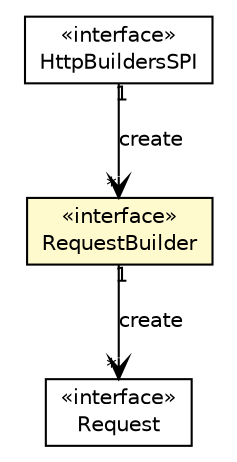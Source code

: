 #!/usr/local/bin/dot
#
# Class diagram 
# Generated by UMLGraph version R5_6-24-gf6e263 (http://www.umlgraph.org/)
#

digraph G {
	edge [fontname="Helvetica",fontsize=10,labelfontname="Helvetica",labelfontsize=10];
	node [fontname="Helvetica",fontsize=10,shape=plaintext];
	nodesep=0.25;
	ranksep=0.5;
	// io.werval.api.http.Request
	c20830 [label=<<table title="io.werval.api.http.Request" border="0" cellborder="1" cellspacing="0" cellpadding="2" port="p" href="../../api/http/Request.html">
		<tr><td><table border="0" cellspacing="0" cellpadding="1">
<tr><td align="center" balign="center"> &#171;interface&#187; </td></tr>
<tr><td align="center" balign="center"> Request </td></tr>
		</table></td></tr>
		</table>>, URL="../../api/http/Request.html", fontname="Helvetica", fontcolor="black", fontsize=10.0];
	// io.werval.spi.http.HttpBuildersSPI
	c20948 [label=<<table title="io.werval.spi.http.HttpBuildersSPI" border="0" cellborder="1" cellspacing="0" cellpadding="2" port="p" href="./HttpBuildersSPI.html">
		<tr><td><table border="0" cellspacing="0" cellpadding="1">
<tr><td align="center" balign="center"> &#171;interface&#187; </td></tr>
<tr><td align="center" balign="center"> HttpBuildersSPI </td></tr>
		</table></td></tr>
		</table>>, URL="./HttpBuildersSPI.html", fontname="Helvetica", fontcolor="black", fontsize=10.0];
	// io.werval.spi.http.HttpBuildersSPI.RequestBuilder
	c20949 [label=<<table title="io.werval.spi.http.HttpBuildersSPI.RequestBuilder" border="0" cellborder="1" cellspacing="0" cellpadding="2" port="p" bgcolor="lemonChiffon" href="./HttpBuildersSPI.RequestBuilder.html">
		<tr><td><table border="0" cellspacing="0" cellpadding="1">
<tr><td align="center" balign="center"> &#171;interface&#187; </td></tr>
<tr><td align="center" balign="center"> RequestBuilder </td></tr>
		</table></td></tr>
		</table>>, URL="./HttpBuildersSPI.RequestBuilder.html", fontname="Helvetica", fontcolor="black", fontsize=10.0];
	// io.werval.spi.http.HttpBuildersSPI NAVASSOC io.werval.spi.http.HttpBuildersSPI.RequestBuilder
	c20948:p -> c20949:p [taillabel="1", label="create", headlabel="*", fontname="Helvetica", fontcolor="black", fontsize=10.0, color="black", arrowhead=open];
	// io.werval.spi.http.HttpBuildersSPI.RequestBuilder NAVASSOC io.werval.api.http.Request
	c20949:p -> c20830:p [taillabel="1", label="create", headlabel="*", fontname="Helvetica", fontcolor="black", fontsize=10.0, color="black", arrowhead=open];
}

